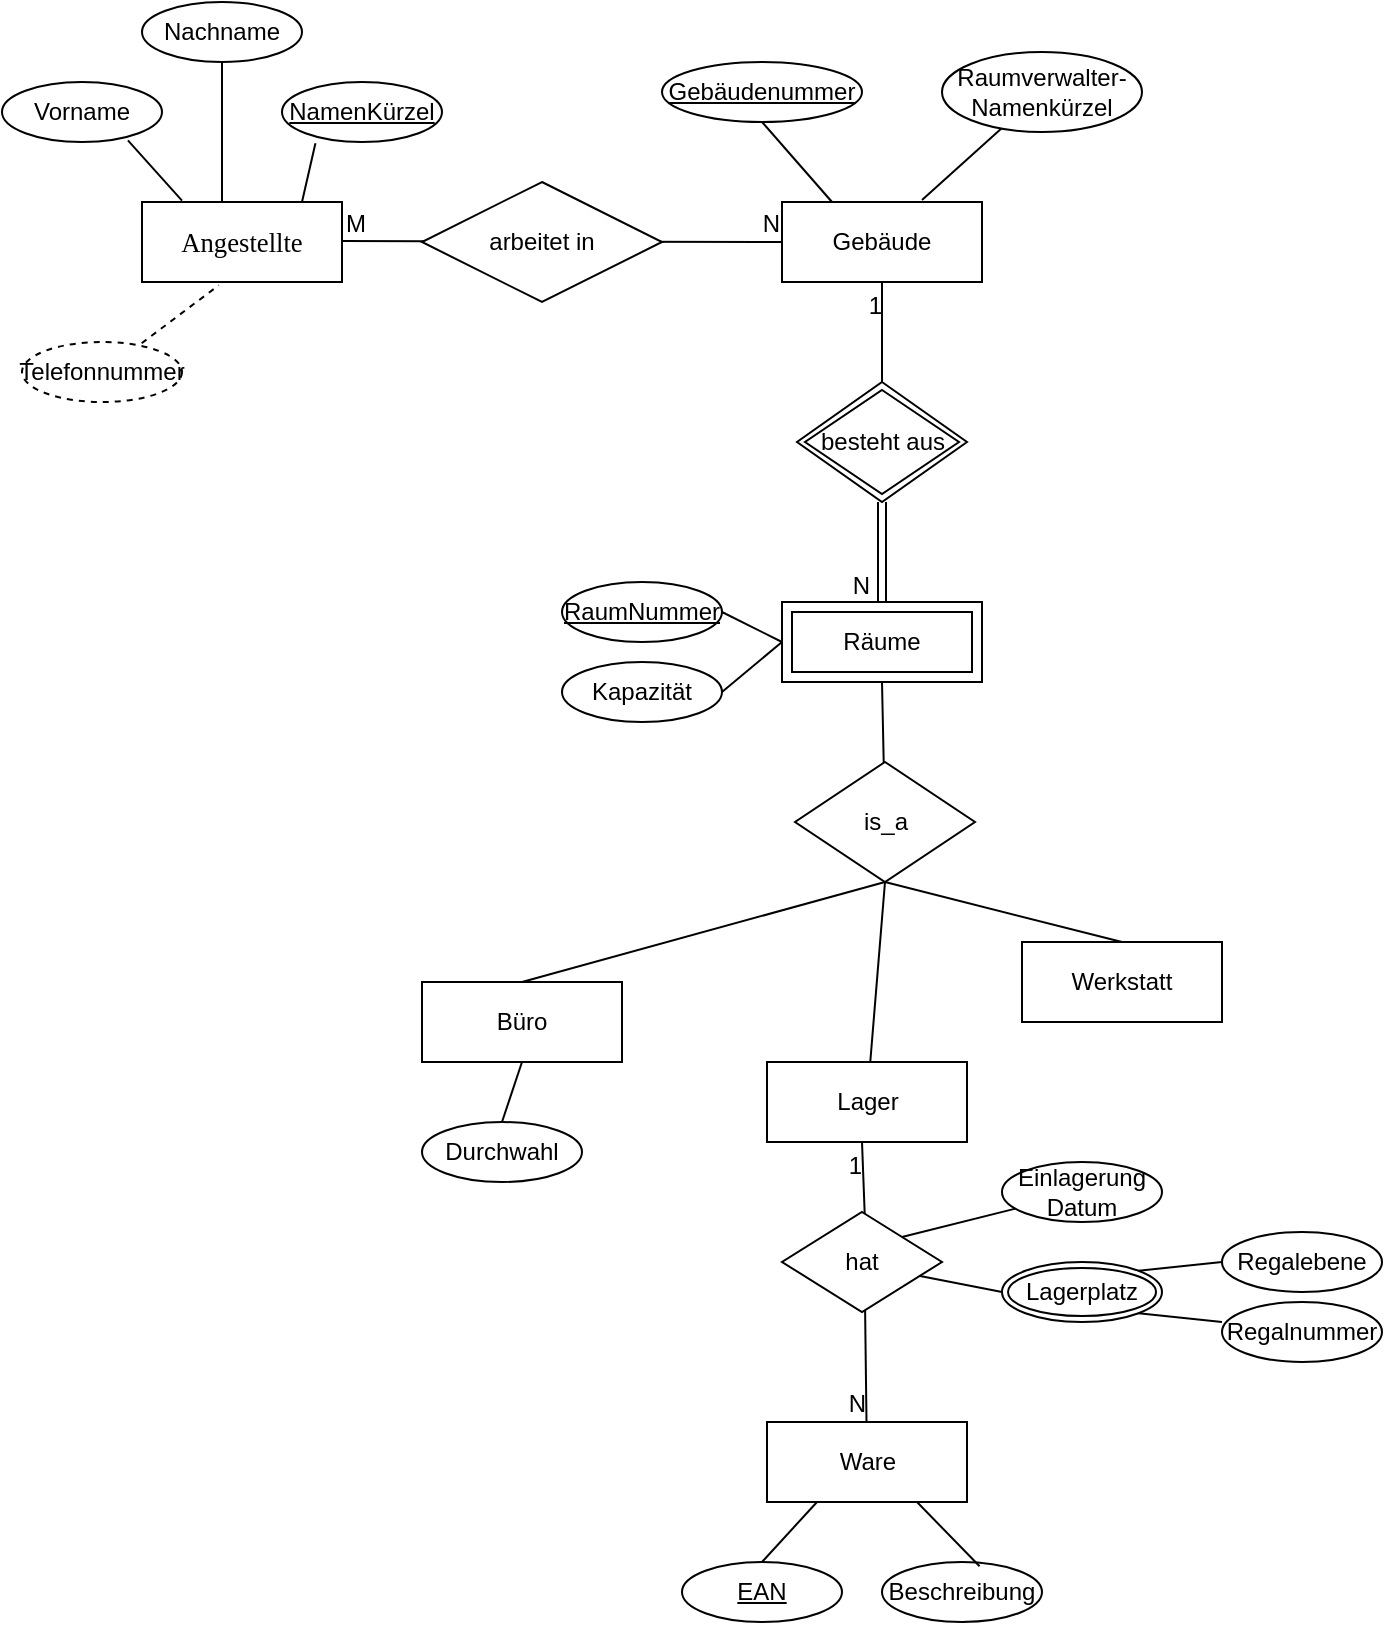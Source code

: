 <mxfile version="15.6.8" type="github">
  <diagram id="R2lEEEUBdFMjLlhIrx00" name="Page-1">
    <mxGraphModel dx="674" dy="692" grid="1" gridSize="10" guides="1" tooltips="1" connect="1" arrows="1" fold="1" page="1" pageScale="1" pageWidth="850" pageHeight="1100" math="0" shadow="0" extFonts="Permanent Marker^https://fonts.googleapis.com/css?family=Permanent+Marker">
      <root>
        <mxCell id="0" />
        <mxCell id="1" parent="0" />
        <mxCell id="NQServJ__ZFMkEKikfYA-1" value="&lt;div class=&quot;page&quot; title=&quot;Page 1&quot;&gt;&lt;div class=&quot;section&quot;&gt;&lt;div class=&quot;layoutArea&quot;&gt;&lt;div class=&quot;column&quot;&gt;&lt;p&gt;&lt;span style=&quot;font-size: 10pt ; font-family: &amp;#34;arialmt&amp;#34;&quot;&gt;Angestellte&lt;/span&gt;&lt;/p&gt;&lt;/div&gt;&lt;/div&gt;&lt;/div&gt;&lt;/div&gt;" style="whiteSpace=wrap;html=1;align=center;" vertex="1" parent="1">
          <mxGeometry x="120" y="360" width="100" height="40" as="geometry" />
        </mxCell>
        <mxCell id="NQServJ__ZFMkEKikfYA-2" value="Gebäude" style="whiteSpace=wrap;html=1;align=center;" vertex="1" parent="1">
          <mxGeometry x="440" y="360" width="100" height="40" as="geometry" />
        </mxCell>
        <mxCell id="NQServJ__ZFMkEKikfYA-6" value="" style="endArrow=none;html=1;rounded=0;entryX=0;entryY=0.5;entryDx=0;entryDy=0;" edge="1" parent="1" target="NQServJ__ZFMkEKikfYA-2">
          <mxGeometry relative="1" as="geometry">
            <mxPoint x="220" y="379.5" as="sourcePoint" />
            <mxPoint x="380" y="379.5" as="targetPoint" />
          </mxGeometry>
        </mxCell>
        <mxCell id="NQServJ__ZFMkEKikfYA-7" value="M" style="resizable=0;html=1;align=left;verticalAlign=bottom;" connectable="0" vertex="1" parent="NQServJ__ZFMkEKikfYA-6">
          <mxGeometry x="-1" relative="1" as="geometry" />
        </mxCell>
        <mxCell id="NQServJ__ZFMkEKikfYA-8" value="N" style="resizable=0;html=1;align=right;verticalAlign=bottom;" connectable="0" vertex="1" parent="NQServJ__ZFMkEKikfYA-6">
          <mxGeometry x="1" relative="1" as="geometry" />
        </mxCell>
        <mxCell id="NQServJ__ZFMkEKikfYA-9" value="arbeitet in" style="shape=rhombus;perimeter=rhombusPerimeter;whiteSpace=wrap;html=1;align=center;" vertex="1" parent="1">
          <mxGeometry x="260" y="350" width="120" height="60" as="geometry" />
        </mxCell>
        <mxCell id="NQServJ__ZFMkEKikfYA-11" value="Vorname" style="ellipse;whiteSpace=wrap;html=1;align=center;" vertex="1" parent="1">
          <mxGeometry x="50" y="300" width="80" height="30" as="geometry" />
        </mxCell>
        <mxCell id="NQServJ__ZFMkEKikfYA-12" value="Nachname" style="ellipse;whiteSpace=wrap;html=1;align=center;" vertex="1" parent="1">
          <mxGeometry x="120" y="260" width="80" height="30" as="geometry" />
        </mxCell>
        <mxCell id="NQServJ__ZFMkEKikfYA-14" value="NamenKürzel" style="ellipse;whiteSpace=wrap;html=1;align=center;fontStyle=4;" vertex="1" parent="1">
          <mxGeometry x="190" y="300" width="80" height="30" as="geometry" />
        </mxCell>
        <mxCell id="NQServJ__ZFMkEKikfYA-15" value="" style="endArrow=none;html=1;rounded=0;exitX=0.787;exitY=0.974;exitDx=0;exitDy=0;exitPerimeter=0;" edge="1" parent="1" source="NQServJ__ZFMkEKikfYA-11">
          <mxGeometry relative="1" as="geometry">
            <mxPoint x="60" y="359.31" as="sourcePoint" />
            <mxPoint x="140" y="359.31" as="targetPoint" />
          </mxGeometry>
        </mxCell>
        <mxCell id="NQServJ__ZFMkEKikfYA-17" value="" style="endArrow=none;html=1;rounded=0;exitX=0.5;exitY=1;exitDx=0;exitDy=0;" edge="1" parent="1" source="NQServJ__ZFMkEKikfYA-12">
          <mxGeometry relative="1" as="geometry">
            <mxPoint x="132.96" y="329.91" as="sourcePoint" />
            <mxPoint x="160" y="360.0" as="targetPoint" />
          </mxGeometry>
        </mxCell>
        <mxCell id="NQServJ__ZFMkEKikfYA-20" value="" style="endArrow=none;html=1;rounded=0;exitX=0.209;exitY=1.02;exitDx=0;exitDy=0;exitPerimeter=0;" edge="1" parent="1" source="NQServJ__ZFMkEKikfYA-14">
          <mxGeometry relative="1" as="geometry">
            <mxPoint x="172.96" y="329.91" as="sourcePoint" />
            <mxPoint x="200" y="360.0" as="targetPoint" />
          </mxGeometry>
        </mxCell>
        <mxCell id="NQServJ__ZFMkEKikfYA-21" value="Telefonnummer" style="ellipse;whiteSpace=wrap;html=1;align=center;dashed=1;" vertex="1" parent="1">
          <mxGeometry x="60" y="430" width="80" height="30" as="geometry" />
        </mxCell>
        <mxCell id="NQServJ__ZFMkEKikfYA-24" value="" style="endArrow=none;html=1;rounded=0;entryX=0.384;entryY=1.041;entryDx=0;entryDy=0;entryPerimeter=0;exitX=0.748;exitY=0.02;exitDx=0;exitDy=0;exitPerimeter=0;dashed=1;" edge="1" parent="1" source="NQServJ__ZFMkEKikfYA-21" target="NQServJ__ZFMkEKikfYA-1">
          <mxGeometry relative="1" as="geometry">
            <mxPoint x="200" y="470" as="sourcePoint" />
            <mxPoint x="360" y="470" as="targetPoint" />
          </mxGeometry>
        </mxCell>
        <mxCell id="NQServJ__ZFMkEKikfYA-25" value="Gebäudenummer" style="ellipse;whiteSpace=wrap;html=1;align=center;fontStyle=4;" vertex="1" parent="1">
          <mxGeometry x="380" y="290" width="100" height="30" as="geometry" />
        </mxCell>
        <mxCell id="NQServJ__ZFMkEKikfYA-26" value="" style="endArrow=none;html=1;rounded=0;entryX=0.25;entryY=0;entryDx=0;entryDy=0;exitX=0.5;exitY=1;exitDx=0;exitDy=0;" edge="1" parent="1" source="NQServJ__ZFMkEKikfYA-25" target="NQServJ__ZFMkEKikfYA-2">
          <mxGeometry relative="1" as="geometry">
            <mxPoint x="270" y="430" as="sourcePoint" />
            <mxPoint x="430" y="430" as="targetPoint" />
          </mxGeometry>
        </mxCell>
        <mxCell id="NQServJ__ZFMkEKikfYA-32" value="Räume" style="shape=ext;margin=3;double=1;whiteSpace=wrap;html=1;align=center;" vertex="1" parent="1">
          <mxGeometry x="440" y="560" width="100" height="40" as="geometry" />
        </mxCell>
        <mxCell id="NQServJ__ZFMkEKikfYA-33" value="besteht aus" style="shape=rhombus;double=1;perimeter=rhombusPerimeter;whiteSpace=wrap;html=1;align=center;" vertex="1" parent="1">
          <mxGeometry x="447.5" y="450" width="85" height="60" as="geometry" />
        </mxCell>
        <mxCell id="NQServJ__ZFMkEKikfYA-34" value="" style="shape=link;html=1;rounded=0;entryX=0.5;entryY=0;entryDx=0;entryDy=0;exitX=0.5;exitY=1;exitDx=0;exitDy=0;" edge="1" parent="1" source="NQServJ__ZFMkEKikfYA-33" target="NQServJ__ZFMkEKikfYA-32">
          <mxGeometry relative="1" as="geometry">
            <mxPoint x="320" y="550" as="sourcePoint" />
            <mxPoint x="480" y="550" as="targetPoint" />
          </mxGeometry>
        </mxCell>
        <mxCell id="NQServJ__ZFMkEKikfYA-35" value="N" style="resizable=0;html=1;align=right;verticalAlign=bottom;" connectable="0" vertex="1" parent="NQServJ__ZFMkEKikfYA-34">
          <mxGeometry x="1" relative="1" as="geometry">
            <mxPoint x="-6" as="offset" />
          </mxGeometry>
        </mxCell>
        <mxCell id="NQServJ__ZFMkEKikfYA-36" value="" style="endArrow=none;html=1;rounded=0;exitX=0.5;exitY=0;exitDx=0;exitDy=0;entryX=0.5;entryY=1;entryDx=0;entryDy=0;" edge="1" parent="1" source="NQServJ__ZFMkEKikfYA-33" target="NQServJ__ZFMkEKikfYA-2">
          <mxGeometry relative="1" as="geometry">
            <mxPoint x="320" y="550" as="sourcePoint" />
            <mxPoint x="490" y="410" as="targetPoint" />
          </mxGeometry>
        </mxCell>
        <mxCell id="NQServJ__ZFMkEKikfYA-37" value="1" style="resizable=0;html=1;align=right;verticalAlign=bottom;" connectable="0" vertex="1" parent="NQServJ__ZFMkEKikfYA-36">
          <mxGeometry x="1" relative="1" as="geometry">
            <mxPoint y="20" as="offset" />
          </mxGeometry>
        </mxCell>
        <mxCell id="NQServJ__ZFMkEKikfYA-38" value="" style="endArrow=none;html=1;rounded=0;exitX=0.5;exitY=1;exitDx=0;exitDy=0;" edge="1" parent="1" source="NQServJ__ZFMkEKikfYA-32" target="NQServJ__ZFMkEKikfYA-39">
          <mxGeometry relative="1" as="geometry">
            <mxPoint x="400" y="650" as="sourcePoint" />
            <mxPoint x="490" y="650" as="targetPoint" />
          </mxGeometry>
        </mxCell>
        <mxCell id="NQServJ__ZFMkEKikfYA-39" value="is_a" style="shape=rhombus;perimeter=rhombusPerimeter;whiteSpace=wrap;html=1;align=center;" vertex="1" parent="1">
          <mxGeometry x="446.5" y="640" width="90" height="60" as="geometry" />
        </mxCell>
        <mxCell id="NQServJ__ZFMkEKikfYA-40" value="" style="endArrow=none;html=1;rounded=0;entryX=0.5;entryY=1;entryDx=0;entryDy=0;exitX=0.5;exitY=0;exitDx=0;exitDy=0;" edge="1" parent="1" source="NQServJ__ZFMkEKikfYA-45" target="NQServJ__ZFMkEKikfYA-39">
          <mxGeometry relative="1" as="geometry">
            <mxPoint x="400" y="780" as="sourcePoint" />
            <mxPoint x="560" y="780" as="targetPoint" />
          </mxGeometry>
        </mxCell>
        <mxCell id="NQServJ__ZFMkEKikfYA-41" value="" style="endArrow=none;html=1;rounded=0;exitX=0.5;exitY=1;exitDx=0;exitDy=0;entryX=0.5;entryY=0;entryDx=0;entryDy=0;" edge="1" parent="1" source="NQServJ__ZFMkEKikfYA-39" target="NQServJ__ZFMkEKikfYA-44">
          <mxGeometry relative="1" as="geometry">
            <mxPoint x="460" y="780" as="sourcePoint" />
            <mxPoint x="620" y="780" as="targetPoint" />
          </mxGeometry>
        </mxCell>
        <mxCell id="NQServJ__ZFMkEKikfYA-42" value="" style="endArrow=none;html=1;rounded=0;exitX=0.5;exitY=1;exitDx=0;exitDy=0;" edge="1" parent="1" source="NQServJ__ZFMkEKikfYA-39" target="NQServJ__ZFMkEKikfYA-43">
          <mxGeometry relative="1" as="geometry">
            <mxPoint x="400" y="810" as="sourcePoint" />
            <mxPoint x="492" y="810" as="targetPoint" />
          </mxGeometry>
        </mxCell>
        <mxCell id="NQServJ__ZFMkEKikfYA-43" value="Lager" style="whiteSpace=wrap;html=1;align=center;" vertex="1" parent="1">
          <mxGeometry x="432.5" y="790" width="100" height="40" as="geometry" />
        </mxCell>
        <mxCell id="NQServJ__ZFMkEKikfYA-44" value="Werkstatt" style="whiteSpace=wrap;html=1;align=center;" vertex="1" parent="1">
          <mxGeometry x="560.0" y="730" width="100" height="40" as="geometry" />
        </mxCell>
        <mxCell id="NQServJ__ZFMkEKikfYA-45" value="Büro" style="whiteSpace=wrap;html=1;align=center;" vertex="1" parent="1">
          <mxGeometry x="260.0" y="750" width="100" height="40" as="geometry" />
        </mxCell>
        <mxCell id="NQServJ__ZFMkEKikfYA-46" value="Kapazität" style="ellipse;whiteSpace=wrap;html=1;align=center;" vertex="1" parent="1">
          <mxGeometry x="330" y="590" width="80" height="30" as="geometry" />
        </mxCell>
        <mxCell id="NQServJ__ZFMkEKikfYA-47" value="RaumNummer" style="ellipse;whiteSpace=wrap;html=1;align=center;fontStyle=4;" vertex="1" parent="1">
          <mxGeometry x="330" y="550" width="80" height="30" as="geometry" />
        </mxCell>
        <mxCell id="NQServJ__ZFMkEKikfYA-48" value="Durchwahl" style="ellipse;whiteSpace=wrap;html=1;align=center;" vertex="1" parent="1">
          <mxGeometry x="260" y="820" width="80" height="30" as="geometry" />
        </mxCell>
        <mxCell id="NQServJ__ZFMkEKikfYA-50" value="" style="endArrow=none;html=1;rounded=0;exitX=0.5;exitY=1;exitDx=0;exitDy=0;entryX=0.5;entryY=0;entryDx=0;entryDy=0;" edge="1" parent="1" source="NQServJ__ZFMkEKikfYA-45" target="NQServJ__ZFMkEKikfYA-48">
          <mxGeometry relative="1" as="geometry">
            <mxPoint x="320" y="780" as="sourcePoint" />
            <mxPoint x="480" y="780" as="targetPoint" />
          </mxGeometry>
        </mxCell>
        <mxCell id="NQServJ__ZFMkEKikfYA-53" value="" style="endArrow=none;html=1;rounded=0;exitX=0.5;exitY=0;exitDx=0;exitDy=0;" edge="1" parent="1">
          <mxGeometry relative="1" as="geometry">
            <mxPoint x="481.5" y="870" as="sourcePoint" />
            <mxPoint x="480" y="830" as="targetPoint" />
          </mxGeometry>
        </mxCell>
        <mxCell id="NQServJ__ZFMkEKikfYA-54" value="1" style="resizable=0;html=1;align=right;verticalAlign=bottom;" connectable="0" vertex="1" parent="NQServJ__ZFMkEKikfYA-53">
          <mxGeometry x="1" relative="1" as="geometry">
            <mxPoint y="20" as="offset" />
          </mxGeometry>
        </mxCell>
        <mxCell id="NQServJ__ZFMkEKikfYA-55" value="" style="endArrow=none;html=1;rounded=0;exitX=1;exitY=0;exitDx=0;exitDy=0;" edge="1" parent="1" source="NQServJ__ZFMkEKikfYA-73" target="NQServJ__ZFMkEKikfYA-56">
          <mxGeometry relative="1" as="geometry">
            <mxPoint x="516.5" y="880" as="sourcePoint" />
            <mxPoint x="570" y="870" as="targetPoint" />
          </mxGeometry>
        </mxCell>
        <mxCell id="NQServJ__ZFMkEKikfYA-56" value="Einlagerung&lt;br&gt;Datum" style="ellipse;whiteSpace=wrap;html=1;align=center;" vertex="1" parent="1">
          <mxGeometry x="550" y="840" width="80" height="30" as="geometry" />
        </mxCell>
        <mxCell id="NQServJ__ZFMkEKikfYA-58" value="Lagerplatz" style="ellipse;shape=doubleEllipse;margin=3;whiteSpace=wrap;html=1;align=center;" vertex="1" parent="1">
          <mxGeometry x="550" y="890" width="80" height="30" as="geometry" />
        </mxCell>
        <mxCell id="NQServJ__ZFMkEKikfYA-59" value="" style="endArrow=none;html=1;rounded=0;entryX=0;entryY=0.5;entryDx=0;entryDy=0;exitX=0.863;exitY=0.64;exitDx=0;exitDy=0;exitPerimeter=0;" edge="1" parent="1" source="NQServJ__ZFMkEKikfYA-73" target="NQServJ__ZFMkEKikfYA-58">
          <mxGeometry relative="1" as="geometry">
            <mxPoint x="516.5" y="900" as="sourcePoint" />
            <mxPoint x="600" y="830" as="targetPoint" />
          </mxGeometry>
        </mxCell>
        <mxCell id="NQServJ__ZFMkEKikfYA-60" value="" style="endArrow=none;html=1;rounded=0;entryX=1;entryY=0;entryDx=0;entryDy=0;" edge="1" parent="1" target="NQServJ__ZFMkEKikfYA-58">
          <mxGeometry relative="1" as="geometry">
            <mxPoint x="660" y="890" as="sourcePoint" />
            <mxPoint x="600" y="830" as="targetPoint" />
          </mxGeometry>
        </mxCell>
        <mxCell id="NQServJ__ZFMkEKikfYA-61" value="" style="endArrow=none;html=1;rounded=0;entryX=1;entryY=1;entryDx=0;entryDy=0;" edge="1" parent="1" target="NQServJ__ZFMkEKikfYA-58">
          <mxGeometry relative="1" as="geometry">
            <mxPoint x="660" y="920" as="sourcePoint" />
            <mxPoint x="600" y="830" as="targetPoint" />
          </mxGeometry>
        </mxCell>
        <mxCell id="NQServJ__ZFMkEKikfYA-62" value="Regalnummer" style="ellipse;whiteSpace=wrap;html=1;align=center;" vertex="1" parent="1">
          <mxGeometry x="660" y="910" width="80" height="30" as="geometry" />
        </mxCell>
        <mxCell id="NQServJ__ZFMkEKikfYA-63" value="Regalebene" style="ellipse;whiteSpace=wrap;html=1;align=center;" vertex="1" parent="1">
          <mxGeometry x="660" y="875" width="80" height="30" as="geometry" />
        </mxCell>
        <mxCell id="NQServJ__ZFMkEKikfYA-64" value="" style="endArrow=none;html=1;rounded=0;exitX=0.5;exitY=1;exitDx=0;exitDy=0;" edge="1" parent="1" target="NQServJ__ZFMkEKikfYA-66">
          <mxGeometry relative="1" as="geometry">
            <mxPoint x="481.5" y="910" as="sourcePoint" />
            <mxPoint x="482" y="980" as="targetPoint" />
          </mxGeometry>
        </mxCell>
        <mxCell id="NQServJ__ZFMkEKikfYA-65" value="N" style="resizable=0;html=1;align=right;verticalAlign=bottom;" connectable="0" vertex="1" parent="NQServJ__ZFMkEKikfYA-64">
          <mxGeometry x="1" relative="1" as="geometry" />
        </mxCell>
        <mxCell id="NQServJ__ZFMkEKikfYA-66" value="Ware" style="whiteSpace=wrap;html=1;align=center;" vertex="1" parent="1">
          <mxGeometry x="432.5" y="970" width="100" height="40" as="geometry" />
        </mxCell>
        <mxCell id="NQServJ__ZFMkEKikfYA-67" value="EAN" style="ellipse;whiteSpace=wrap;html=1;align=center;fontStyle=4;" vertex="1" parent="1">
          <mxGeometry x="390" y="1040" width="80" height="30" as="geometry" />
        </mxCell>
        <mxCell id="NQServJ__ZFMkEKikfYA-68" value="Beschreibung" style="ellipse;whiteSpace=wrap;html=1;align=center;" vertex="1" parent="1">
          <mxGeometry x="490" y="1040" width="80" height="30" as="geometry" />
        </mxCell>
        <mxCell id="NQServJ__ZFMkEKikfYA-69" value="" style="endArrow=none;html=1;rounded=0;entryX=0.5;entryY=0;entryDx=0;entryDy=0;exitX=0.25;exitY=1;exitDx=0;exitDy=0;" edge="1" parent="1" source="NQServJ__ZFMkEKikfYA-66" target="NQServJ__ZFMkEKikfYA-67">
          <mxGeometry relative="1" as="geometry">
            <mxPoint x="440" y="830" as="sourcePoint" />
            <mxPoint x="600" y="830" as="targetPoint" />
          </mxGeometry>
        </mxCell>
        <mxCell id="NQServJ__ZFMkEKikfYA-70" value="" style="endArrow=none;html=1;rounded=0;entryX=0.61;entryY=0.072;entryDx=0;entryDy=0;entryPerimeter=0;exitX=0.75;exitY=1;exitDx=0;exitDy=0;" edge="1" parent="1" source="NQServJ__ZFMkEKikfYA-66" target="NQServJ__ZFMkEKikfYA-68">
          <mxGeometry relative="1" as="geometry">
            <mxPoint x="440" y="830" as="sourcePoint" />
            <mxPoint x="600" y="830" as="targetPoint" />
          </mxGeometry>
        </mxCell>
        <mxCell id="NQServJ__ZFMkEKikfYA-71" value="" style="endArrow=none;html=1;rounded=0;exitX=1;exitY=0.5;exitDx=0;exitDy=0;entryX=0;entryY=0.5;entryDx=0;entryDy=0;" edge="1" parent="1" source="NQServJ__ZFMkEKikfYA-47" target="NQServJ__ZFMkEKikfYA-32">
          <mxGeometry relative="1" as="geometry">
            <mxPoint x="440" y="650" as="sourcePoint" />
            <mxPoint x="600" y="650" as="targetPoint" />
          </mxGeometry>
        </mxCell>
        <mxCell id="NQServJ__ZFMkEKikfYA-72" value="" style="endArrow=none;html=1;rounded=0;exitX=1;exitY=0.5;exitDx=0;exitDy=0;entryX=0;entryY=0.5;entryDx=0;entryDy=0;" edge="1" parent="1" source="NQServJ__ZFMkEKikfYA-46" target="NQServJ__ZFMkEKikfYA-32">
          <mxGeometry relative="1" as="geometry">
            <mxPoint x="440" y="650" as="sourcePoint" />
            <mxPoint x="600" y="650" as="targetPoint" />
          </mxGeometry>
        </mxCell>
        <mxCell id="NQServJ__ZFMkEKikfYA-73" value="hat" style="shape=rhombus;perimeter=rhombusPerimeter;whiteSpace=wrap;html=1;align=center;" vertex="1" parent="1">
          <mxGeometry x="440" y="865" width="80" height="50" as="geometry" />
        </mxCell>
        <mxCell id="NQServJ__ZFMkEKikfYA-79" value="" style="endArrow=none;html=1;rounded=0;" edge="1" parent="1" target="NQServJ__ZFMkEKikfYA-80">
          <mxGeometry relative="1" as="geometry">
            <mxPoint x="510" y="359" as="sourcePoint" />
            <mxPoint x="530" y="320" as="targetPoint" />
          </mxGeometry>
        </mxCell>
        <mxCell id="NQServJ__ZFMkEKikfYA-80" value="Raumverwalter-&lt;br&gt;Namenkürzel" style="ellipse;whiteSpace=wrap;html=1;align=center;" vertex="1" parent="1">
          <mxGeometry x="520" y="285" width="100" height="40" as="geometry" />
        </mxCell>
      </root>
    </mxGraphModel>
  </diagram>
</mxfile>
